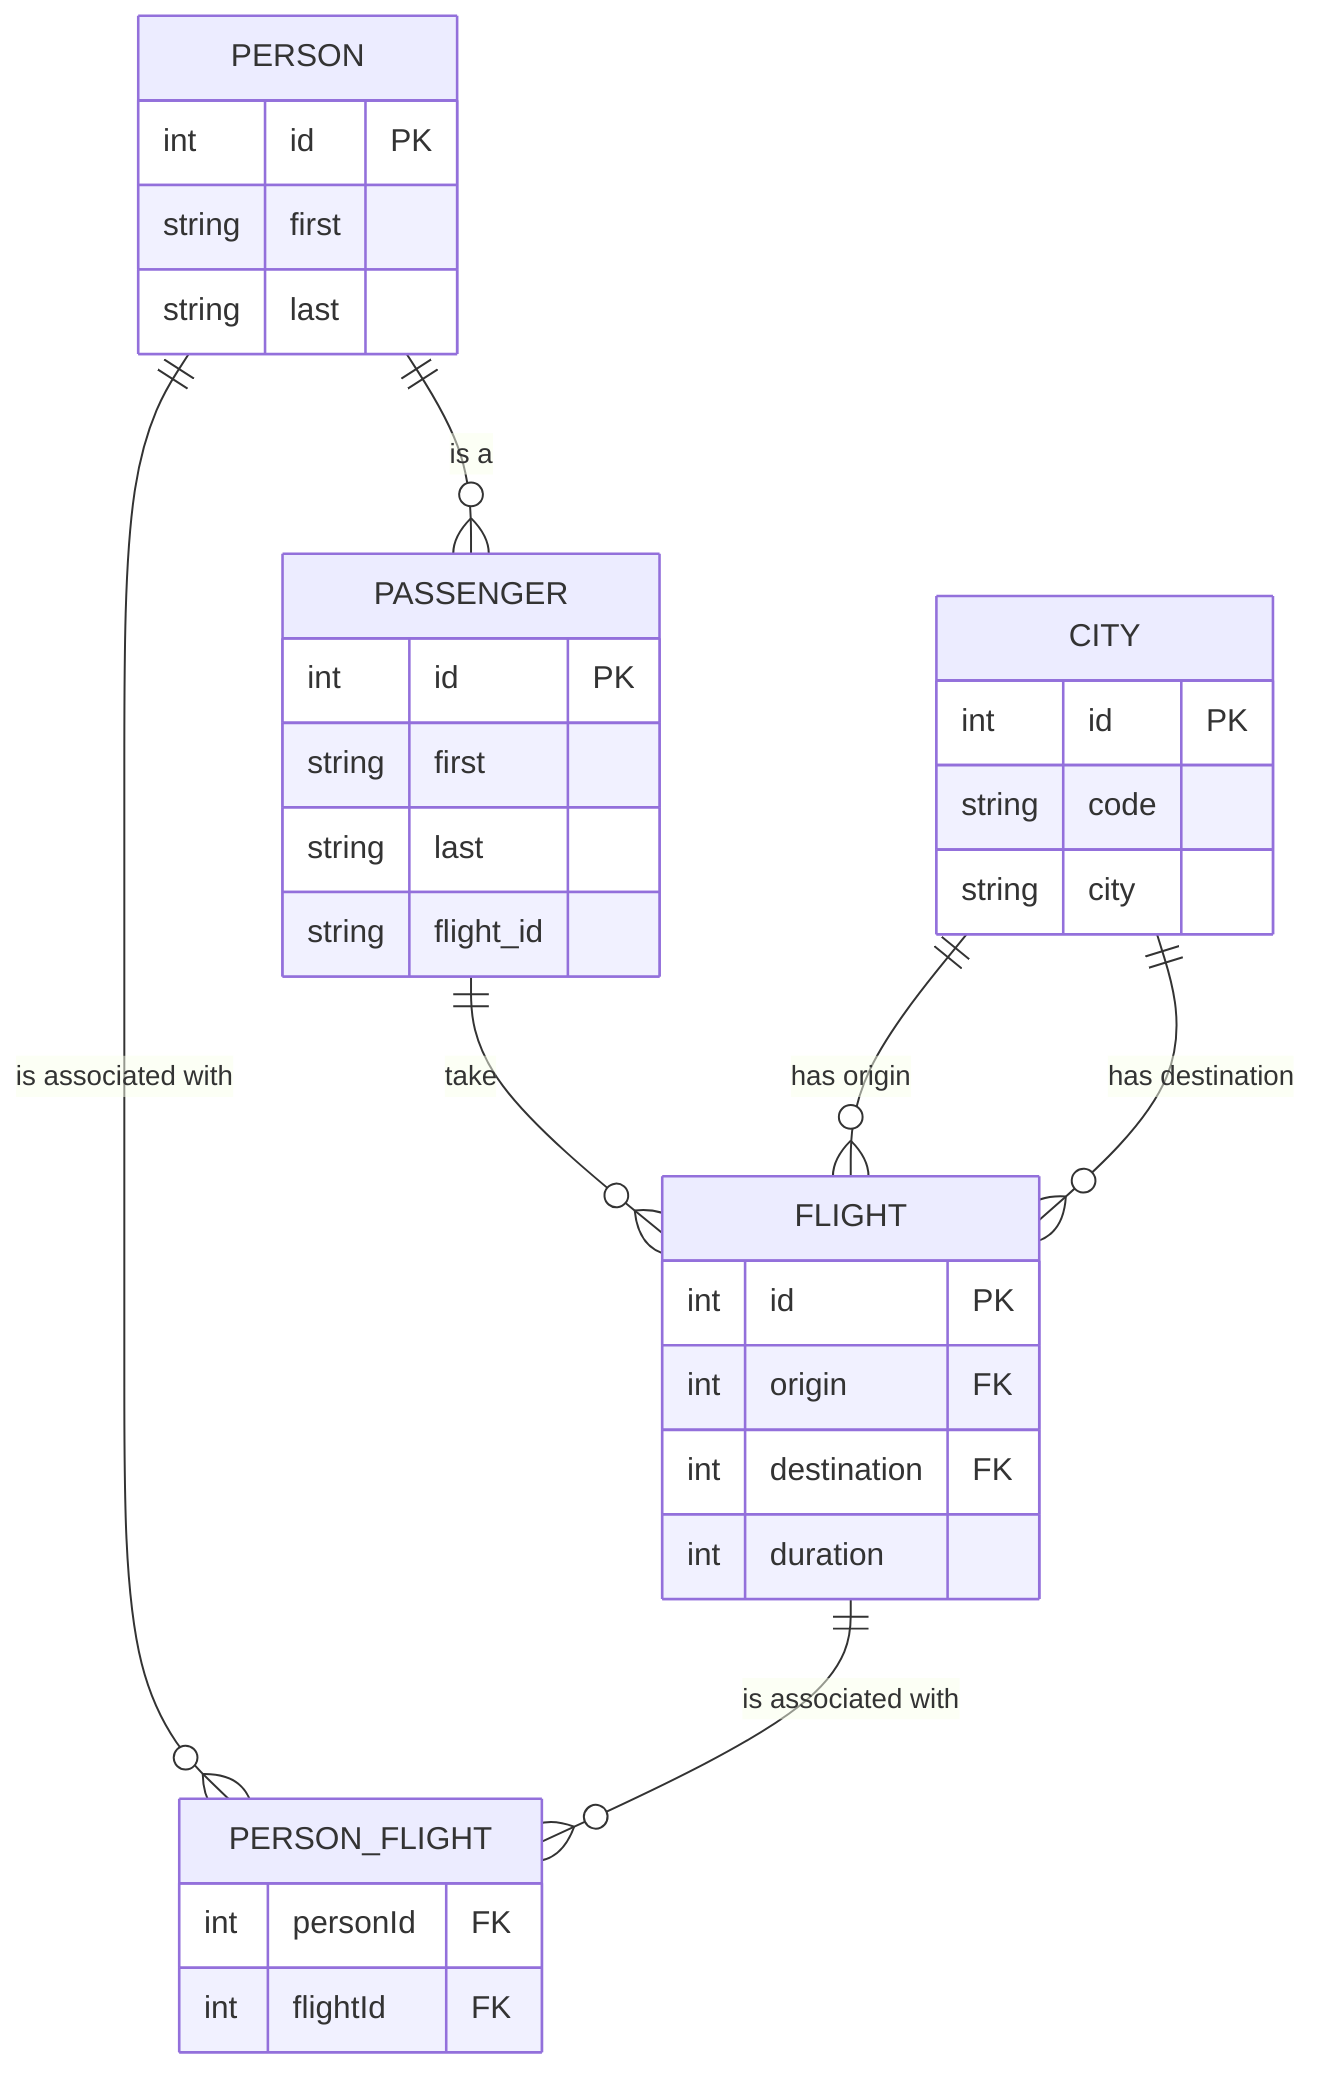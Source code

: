 erDiagram
    PERSON {
        int id PK
        string first
        string last
    }
    PASSENGER {
        int id PK
        string first
        string last
        string flight_id
    }
    FLIGHT {
        int id PK
        int origin FK
        int destination FK
        int duration
    }
    CITY {
        int id PK
        string code
        string city
    }
     PERSON_FLIGHT {
        int personId FK
        int flightId FK
    }
    
    
     PERSON ||--o{ PASSENGER : "is a"
     PASSENGER ||--o{ FLIGHT : "take"
     CITY ||--o{ FLIGHT : "has origin"
     CITY ||--o{ FLIGHT : "has destination"
     PERSON ||--o{ PERSON_FLIGHT : "is associated with"
     FLIGHT ||--o{ PERSON_FLIGHT : "is associated with"
